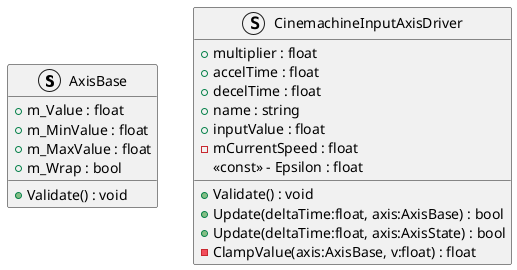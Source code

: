 @startuml
struct AxisBase {
    + m_Value : float
    + m_MinValue : float
    + m_MaxValue : float
    + m_Wrap : bool
    + Validate() : void
}
struct CinemachineInputAxisDriver {
    + multiplier : float
    + accelTime : float
    + decelTime : float
    + name : string
    + inputValue : float
    - mCurrentSpeed : float
    <<const>> - Epsilon : float
    + Validate() : void
    + Update(deltaTime:float, axis:AxisBase) : bool
    + Update(deltaTime:float, axis:AxisState) : bool
    - ClampValue(axis:AxisBase, v:float) : float
}
@enduml
